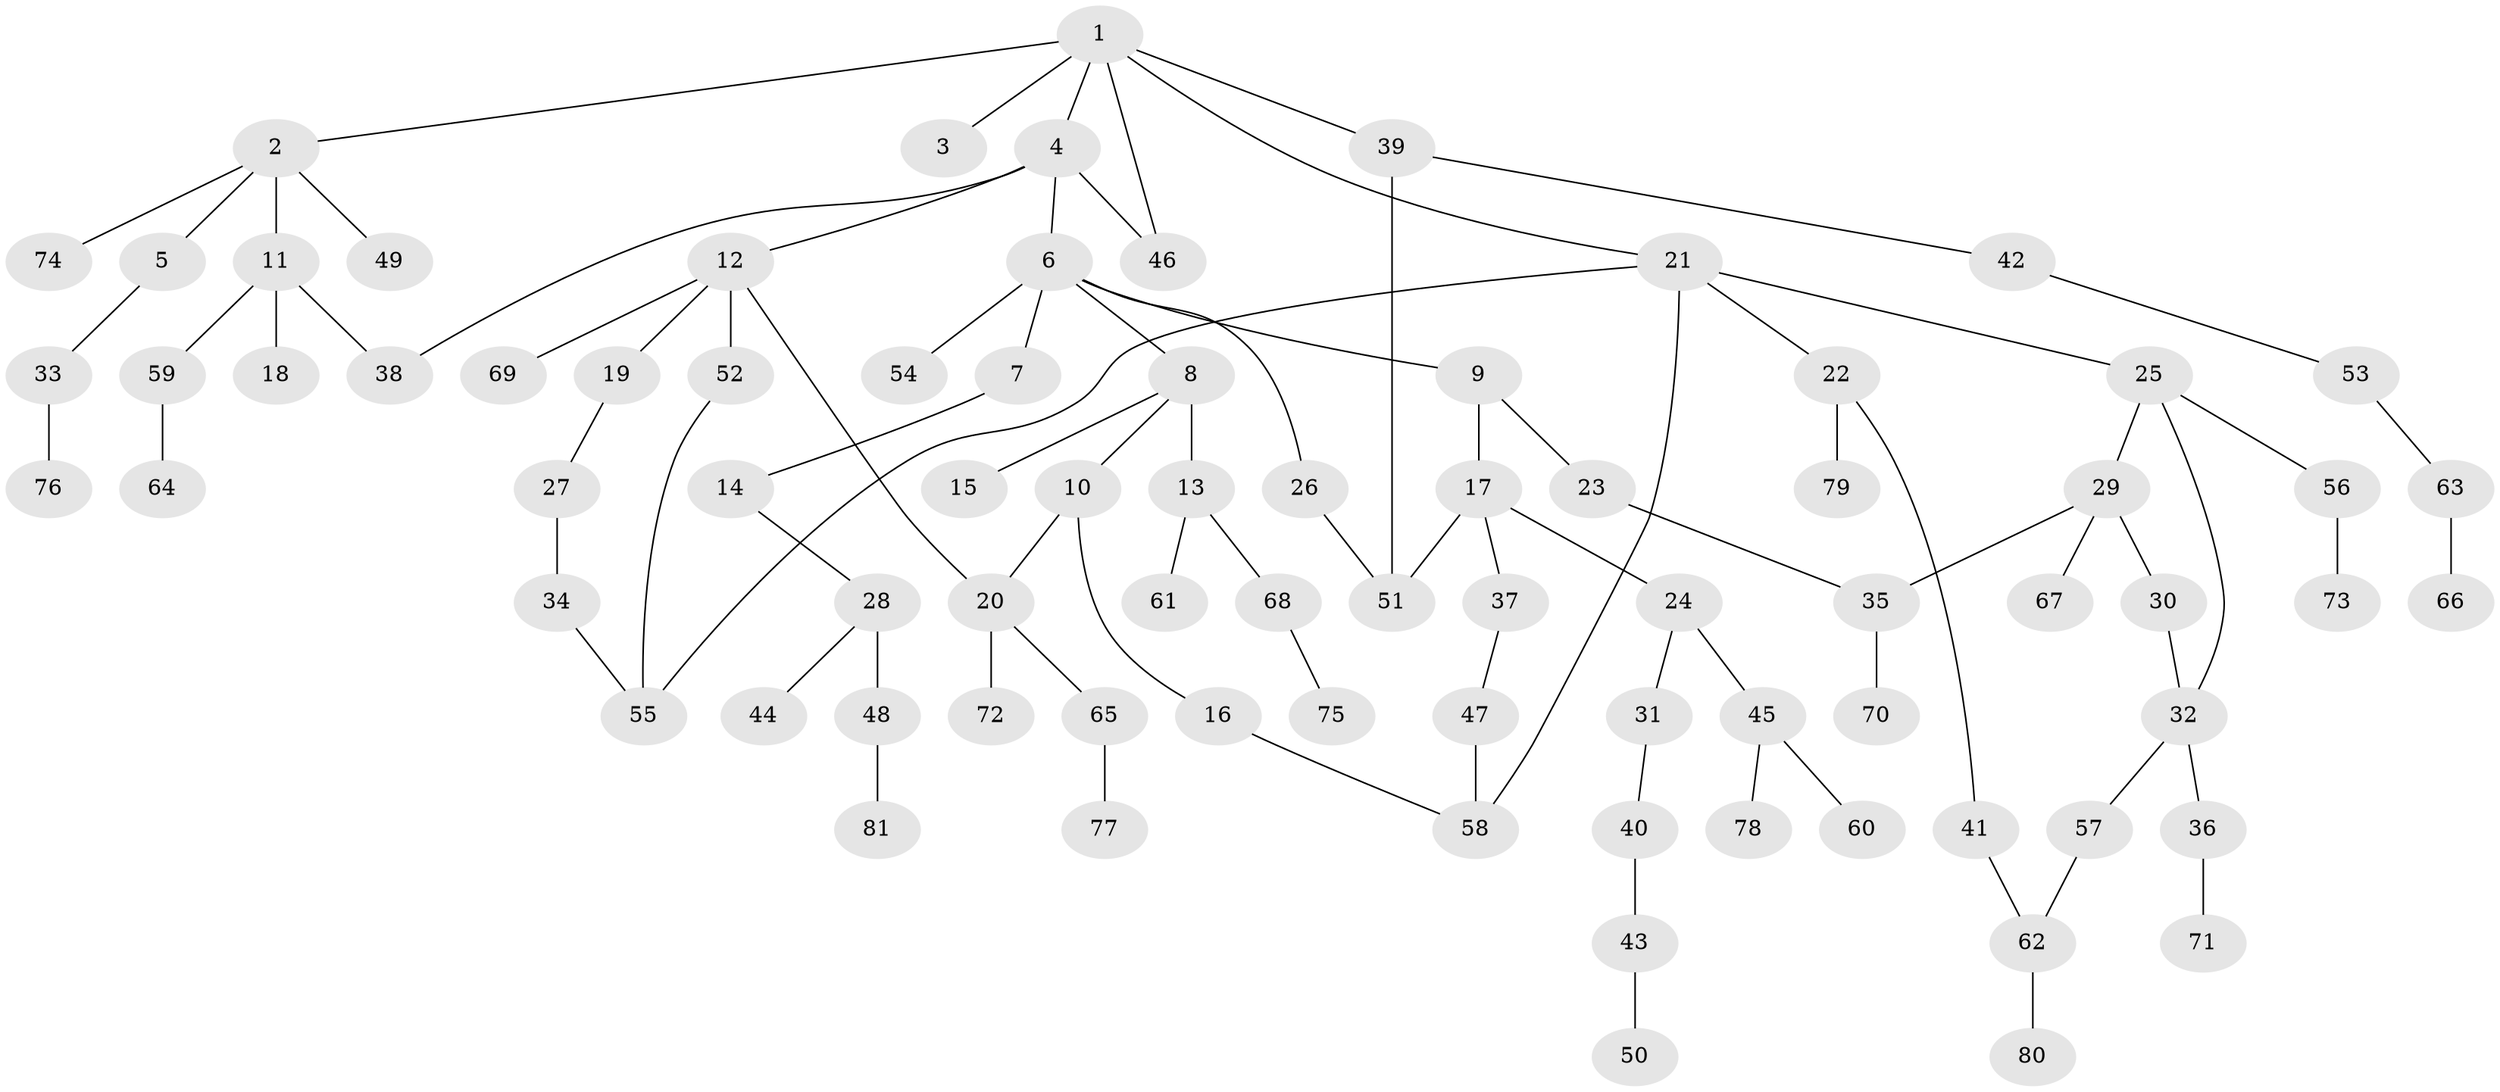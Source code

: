 // Generated by graph-tools (version 1.1) at 2025/25/03/09/25 03:25:31]
// undirected, 81 vertices, 92 edges
graph export_dot {
graph [start="1"]
  node [color=gray90,style=filled];
  1;
  2;
  3;
  4;
  5;
  6;
  7;
  8;
  9;
  10;
  11;
  12;
  13;
  14;
  15;
  16;
  17;
  18;
  19;
  20;
  21;
  22;
  23;
  24;
  25;
  26;
  27;
  28;
  29;
  30;
  31;
  32;
  33;
  34;
  35;
  36;
  37;
  38;
  39;
  40;
  41;
  42;
  43;
  44;
  45;
  46;
  47;
  48;
  49;
  50;
  51;
  52;
  53;
  54;
  55;
  56;
  57;
  58;
  59;
  60;
  61;
  62;
  63;
  64;
  65;
  66;
  67;
  68;
  69;
  70;
  71;
  72;
  73;
  74;
  75;
  76;
  77;
  78;
  79;
  80;
  81;
  1 -- 2;
  1 -- 3;
  1 -- 4;
  1 -- 21;
  1 -- 39;
  1 -- 46;
  2 -- 5;
  2 -- 11;
  2 -- 49;
  2 -- 74;
  4 -- 6;
  4 -- 12;
  4 -- 38;
  4 -- 46;
  5 -- 33;
  6 -- 7;
  6 -- 8;
  6 -- 9;
  6 -- 26;
  6 -- 54;
  7 -- 14;
  8 -- 10;
  8 -- 13;
  8 -- 15;
  9 -- 17;
  9 -- 23;
  10 -- 16;
  10 -- 20;
  11 -- 18;
  11 -- 38;
  11 -- 59;
  12 -- 19;
  12 -- 20;
  12 -- 52;
  12 -- 69;
  13 -- 61;
  13 -- 68;
  14 -- 28;
  16 -- 58;
  17 -- 24;
  17 -- 37;
  17 -- 51;
  19 -- 27;
  20 -- 65;
  20 -- 72;
  21 -- 22;
  21 -- 25;
  21 -- 58;
  21 -- 55;
  22 -- 41;
  22 -- 79;
  23 -- 35;
  24 -- 31;
  24 -- 45;
  25 -- 29;
  25 -- 56;
  25 -- 32;
  26 -- 51;
  27 -- 34;
  28 -- 44;
  28 -- 48;
  29 -- 30;
  29 -- 67;
  29 -- 35;
  30 -- 32;
  31 -- 40;
  32 -- 36;
  32 -- 57;
  33 -- 76;
  34 -- 55;
  35 -- 70;
  36 -- 71;
  37 -- 47;
  39 -- 42;
  39 -- 51;
  40 -- 43;
  41 -- 62;
  42 -- 53;
  43 -- 50;
  45 -- 60;
  45 -- 78;
  47 -- 58;
  48 -- 81;
  52 -- 55;
  53 -- 63;
  56 -- 73;
  57 -- 62;
  59 -- 64;
  62 -- 80;
  63 -- 66;
  65 -- 77;
  68 -- 75;
}

